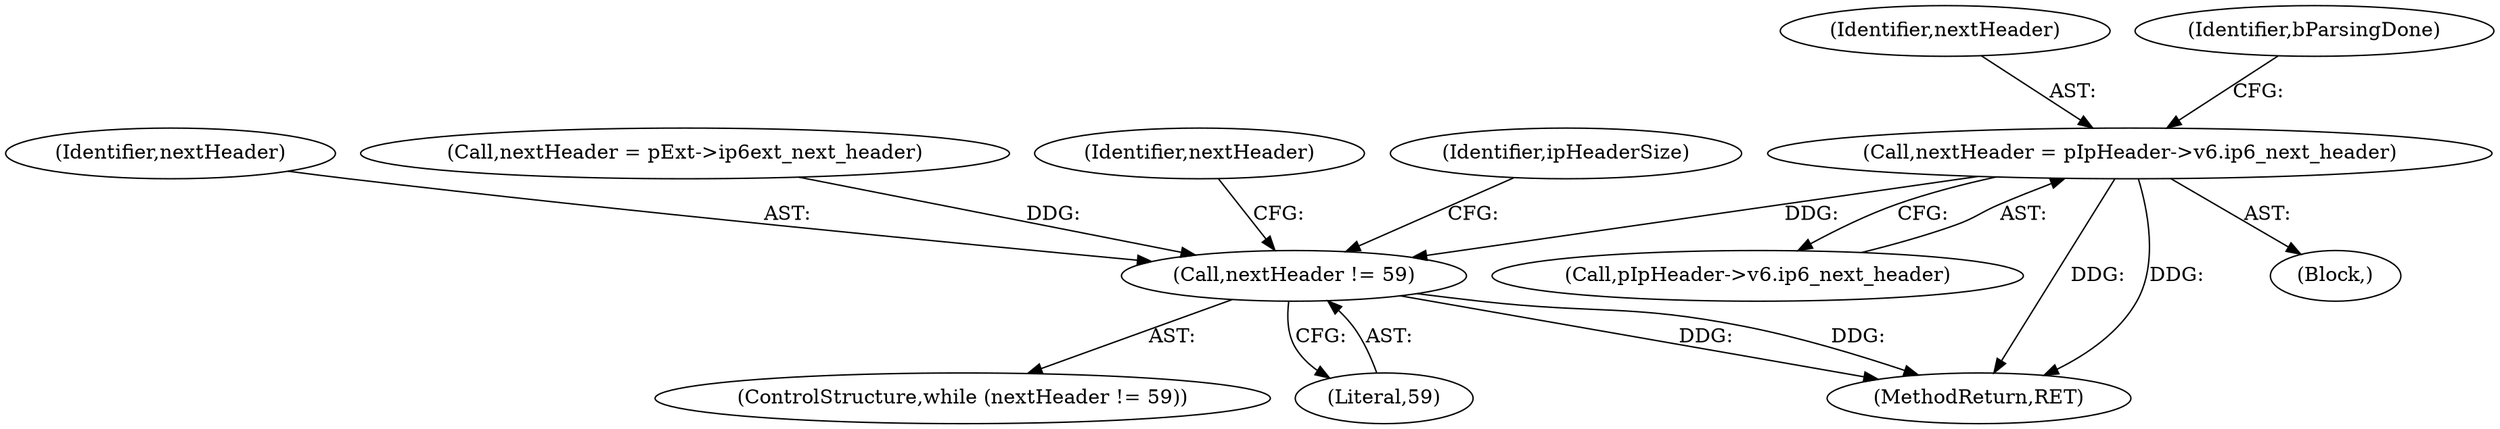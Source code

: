 digraph "0_kvm-guest-drivers-windows_723416fa4210b7464b28eab89cc76252e6193ac1_5@pointer" {
"1000276" [label="(Call,nextHeader = pIpHeader->v6.ip6_next_header)"];
"1000327" [label="(Call,nextHeader != 59)"];
"1000276" [label="(Call,nextHeader = pIpHeader->v6.ip6_next_header)"];
"1000568" [label="(MethodReturn,RET)"];
"1000328" [label="(Identifier,nextHeader)"];
"1000424" [label="(Call,nextHeader = pExt->ip6ext_next_header)"];
"1000327" [label="(Call,nextHeader != 59)"];
"1000333" [label="(Identifier,nextHeader)"];
"1000326" [label="(ControlStructure,while (nextHeader != 59))"];
"1000329" [label="(Literal,59)"];
"1000277" [label="(Identifier,nextHeader)"];
"1000261" [label="(Block,)"];
"1000285" [label="(Identifier,bParsingDone)"];
"1000278" [label="(Call,pIpHeader->v6.ip6_next_header)"];
"1000474" [label="(Identifier,ipHeaderSize)"];
"1000276" -> "1000261"  [label="AST: "];
"1000276" -> "1000278"  [label="CFG: "];
"1000277" -> "1000276"  [label="AST: "];
"1000278" -> "1000276"  [label="AST: "];
"1000285" -> "1000276"  [label="CFG: "];
"1000276" -> "1000568"  [label="DDG: "];
"1000276" -> "1000568"  [label="DDG: "];
"1000276" -> "1000327"  [label="DDG: "];
"1000327" -> "1000326"  [label="AST: "];
"1000327" -> "1000329"  [label="CFG: "];
"1000328" -> "1000327"  [label="AST: "];
"1000329" -> "1000327"  [label="AST: "];
"1000333" -> "1000327"  [label="CFG: "];
"1000474" -> "1000327"  [label="CFG: "];
"1000327" -> "1000568"  [label="DDG: "];
"1000327" -> "1000568"  [label="DDG: "];
"1000424" -> "1000327"  [label="DDG: "];
}
